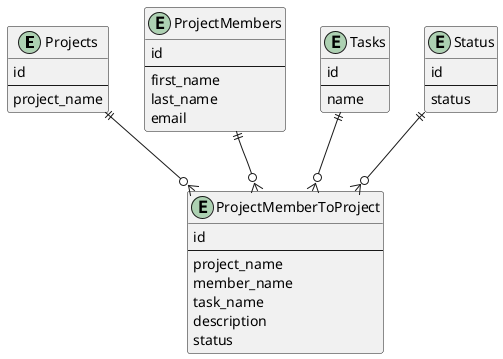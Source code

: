 @startuml
entity Projects {
    id
    --
    project_name
}

entity ProjectMembers {
    id
    --
    first_name
    last_name
    email
}

entity Tasks {
    id
    --
    name
}

entity ProjectMemberToProject {
    id
    --
    project_name
    member_name
    task_name
    description
    status
}

entity Status {
    id
    --
    status
}

Projects ||--o{ ProjectMemberToProject
ProjectMembers ||--o{ ProjectMemberToProject
Tasks ||--o{ ProjectMemberToProject
Status ||--o{ ProjectMemberToProject
@enduml